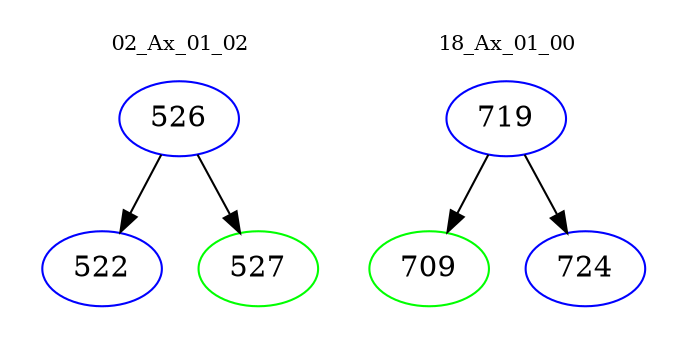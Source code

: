 digraph{
subgraph cluster_0 {
color = white
label = "02_Ax_01_02";
fontsize=10;
T0_526 [label="526", color="blue"]
T0_526 -> T0_522 [color="black"]
T0_522 [label="522", color="blue"]
T0_526 -> T0_527 [color="black"]
T0_527 [label="527", color="green"]
}
subgraph cluster_1 {
color = white
label = "18_Ax_01_00";
fontsize=10;
T1_719 [label="719", color="blue"]
T1_719 -> T1_709 [color="black"]
T1_709 [label="709", color="green"]
T1_719 -> T1_724 [color="black"]
T1_724 [label="724", color="blue"]
}
}
